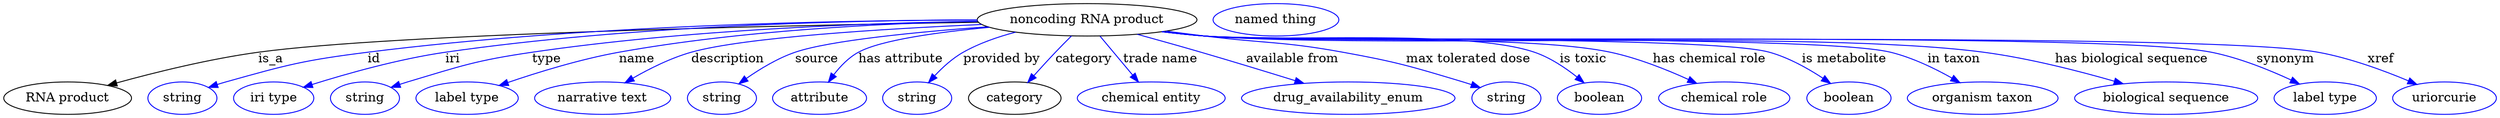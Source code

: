 digraph {
	graph [bb="0,0,2270.3,123"];
	node [label="\N"];
	"noncoding RNA product"	[height=0.5,
		label="noncoding RNA product",
		pos="984.84,105",
		width=2.7081];
	"RNA product"	[height=0.5,
		pos="57.845,18",
		width=1.6068];
	"noncoding RNA product" -> "RNA product"	[label=is_a,
		lp="246.84,61.5",
		pos="e,94.796,32.041 888.24,102.21 715.1,98.558 358.57,88.839 235.84,69 190.37,61.649 139.94,46.827 104.41,35.221"];
	id	[color=blue,
		height=0.5,
		label=string,
		pos="163.84,18",
		width=0.84854];
	"noncoding RNA product" -> id	[color=blue,
		label=id,
		lp="343.34,61.5",
		pos="e,187.29,29.706 887.27,104.39 760.11,103.61 531.17,97.774 337.84,69 277.18,59.97 262.03,55.391 203.84,36 201.46,35.207 199.03,34.333 \
196.59,33.413",
		style=solid];
	iri	[color=blue,
		height=0.5,
		label="iri type",
		pos="248.84,18",
		width=1.011];
	"noncoding RNA product" -> iri	[color=blue,
		label=iri,
		lp="417.34,61.5",
		pos="e,276.4,29.949 887.39,104.38 772.61,103.37 576.58,97.093 410.84,69 366.92,61.555 318.32,45.438 285.91,33.504",
		style=solid];
	type	[color=blue,
		height=0.5,
		label=string,
		pos="333.84,18",
		width=0.84854];
	"noncoding RNA product" -> type	[color=blue,
		label=type,
		lp="502.84,61.5",
		pos="e,357.34,29.571 887.58,102.95 787.44,100.51 627.21,92.804 490.84,69 437.62,59.709 424.81,53.936 373.84,36 371.48,35.167 369.05,34.264 \
366.62,33.322",
		style=solid];
	name	[color=blue,
		height=0.5,
		label="label type",
		pos="427.84,18",
		width=1.2638];
	"noncoding RNA product" -> name	[color=blue,
		label=name,
		lp="586.34,61.5",
		pos="e,457.34,31.781 888.05,102.69 803.5,99.913 677.89,91.856 570.84,69 534.72,61.288 495.2,46.989 466.87,35.652",
		style=solid];
	description	[color=blue,
		height=0.5,
		label="narrative text",
		pos="548.84,18",
		width=1.6068];
	"noncoding RNA product" -> description	[color=blue,
		label=description,
		lp="669.34,61.5",
		pos="e,570.98,34.674 892.78,98.895 806.64,93.357 684.57,83.343 638.84,69 617.98,62.455 596.5,50.746 579.76,40.304",
		style=solid];
	source	[color=blue,
		height=0.5,
		label=string,
		pos="654.84,18",
		width=0.84854];
	"noncoding RNA product" -> source	[color=blue,
		label=source,
		lp="750.84,61.5",
		pos="e,671.95,33.085 890.34,100.52 842.02,96.361 782.98,87.528 732.84,69 713.8,61.961 694.57,49.708 679.97,39.093",
		style=solid];
	"has attribute"	[color=blue,
		height=0.5,
		label=attribute,
		pos="743.84,18",
		width=1.1193];
	"noncoding RNA product" -> "has attribute"	[color=blue,
		label="has attribute",
		lp="825.34,61.5",
		pos="e,755.34,35.587 892.57,99.075 859.31,94.32 822.45,85.427 791.84,69 780.36,62.838 770.01,52.943 761.88,43.576",
		style=solid];
	"provided by"	[color=blue,
		height=0.5,
		label=string,
		pos="832.84,18",
		width=0.84854];
	"noncoding RNA product" -> "provided by"	[color=blue,
		label="provided by",
		lp="912.84,61.5",
		pos="e,844.4,34.959 927.21,90.425 911.14,85.173 894.17,78.163 879.84,69 868.98,62.049 858.89,52.033 850.88,42.788",
		style=solid];
	category	[height=0.5,
		pos="921.84,18",
		width=1.1374];
	"noncoding RNA product" -> category	[color=blue,
		label=category,
		lp="981.34,61.5",
		pos="e,933.93,35.31 972.1,86.799 962.87,74.345 950.26,57.335 939.98,43.469",
		style=solid];
	"trade name"	[color=blue,
		height=0.5,
		label="chemical entity",
		pos="1046.8,18",
		width=1.8234];
	"noncoding RNA product" -> "trade name"	[color=blue,
		label="trade name",
		lp="1050.3,61.5",
		pos="e,1034.5,35.885 997.39,86.799 1006.4,74.506 1018.6,57.774 1028.6,44.007",
		style=solid];
	"available from"	[color=blue,
		height=0.5,
		label=drug_availability_enum,
		pos="1225.8,18",
		width=2.6359];
	"noncoding RNA product" -> "available from"	[color=blue,
		label="available from",
		lp="1163.8,61.5",
		pos="e,1183.3,34.143 1028.7,88.706 1046.1,82.593 1066.5,75.479 1084.8,69 1114.3,58.623 1147.2,46.965 1173.8,37.517",
		style=solid];
	"max tolerated dose"	[color=blue,
		height=0.5,
		label=string,
		pos="1368.8,18",
		width=0.84854];
	"noncoding RNA product" -> "max tolerated dose"	[color=blue,
		label="max tolerated dose",
		lp="1323.8,61.5",
		pos="e,1345.6,29.815 1055.9,92.671 1067.9,90.77 1080.2,88.824 1091.8,87 1198.7,70.219 1227.8,71.833 1329.8,36 1331.9,35.264 1334.1,34.467 \
1336.2,33.633",
		style=solid];
	"is toxic"	[color=blue,
		height=0.5,
		label=boolean,
		pos="1455.8,18",
		width=1.0652];
	"noncoding RNA product" -> "is toxic"	[color=blue,
		label="is toxic",
		lp="1429.8,61.5",
		pos="e,1438.5,34.237 1053.2,92.146 1066,90.207 1079.3,88.383 1091.8,87 1155.6,79.961 1319,89.303 1379.8,69 1398.2,62.871 1416.4,51.15 \
1430.4,40.597",
		style=solid];
	"has chemical role"	[color=blue,
		height=0.5,
		label="chemical role",
		pos="1570.8,18",
		width=1.6429];
	"noncoding RNA product" -> "has chemical role"	[color=blue,
		label="has chemical role",
		lp="1546.3,61.5",
		pos="e,1543.4,34.025 1052.9,92.058 1065.8,90.116 1079.2,88.313 1091.8,87 1252.1,70.338 1296.9,105.22 1453.8,69 1481.9,62.525 1511.7,49.677 \
1534.2,38.627",
		style=solid];
	"is metabolite"	[color=blue,
		height=0.5,
		label=boolean,
		pos="1685.8,18",
		width=1.0652];
	"noncoding RNA product" -> "is metabolite"	[color=blue,
		label="is metabolite",
		lp="1670.3,61.5",
		pos="e,1666.7,33.684 1052.3,91.998 1065.4,90.036 1079,88.242 1091.8,87 1204.1,76.135 1490.5,99.999 1598.8,69 1620.2,62.897 1641.8,50.484 \
1658.2,39.554",
		style=solid];
	"in taxon"	[color=blue,
		height=0.5,
		label="organism taxon",
		pos="1807.8,18",
		width=1.8234];
	"noncoding RNA product" -> "in taxon"	[color=blue,
		label="in taxon",
		lp="1772.3,61.5",
		pos="e,1784.1,34.933 1052.3,91.933 1065.4,89.976 1079,88.201 1091.8,87 1228.6,74.195 1576.7,103.05 1709.8,69 1733.1,63.061 1757.1,50.933 \
1775.5,40.109",
		style=solid];
	"has biological sequence"	[color=blue,
		height=0.5,
		label="biological sequence",
		pos="1971.8,18",
		width=2.2387];
	"noncoding RNA product" -> "has biological sequence"	[color=blue,
		label="has biological sequence",
		lp="1931.8,61.5",
		pos="e,1932,33.694 1052,91.938 1065.2,89.968 1078.9,88.186 1091.8,87 1248.3,72.638 1643.5,93.015 1798.8,69 1841.3,62.435 1888,48.508 \
1922.2,37.016",
		style=solid];
	synonym	[color=blue,
		height=0.5,
		label="label type",
		pos="2115.8,18",
		width=1.2638];
	"noncoding RNA product" -> synonym	[color=blue,
		label=synonym,
		lp="2072.3,61.5",
		pos="e,2090.8,33.318 1052,91.879 1065.2,89.914 1078.9,88.149 1091.8,87 1192.5,78.053 1902.2,90.549 2000.8,69 2029.3,62.783 2059.5,49.394 \
2081.7,38.035",
		style=solid];
	xref	[color=blue,
		height=0.5,
		label=uriorcurie,
		pos="2224.8,18",
		width=1.2638];
	"noncoding RNA product" -> xref	[color=blue,
		label=xref,
		lp="2160.8,61.5",
		pos="e,2198.9,32.86 1051.7,91.901 1065,89.921 1078.8,88.145 1091.8,87 1203.7,77.17 1991.9,91.514 2101.8,69 2132.7,62.673 2165.8,48.824 \
2189.8,37.303",
		style=solid];
	"named thing_category"	[color=blue,
		height=0.5,
		label="named thing",
		pos="1155.8,105",
		width=1.5346];
}
